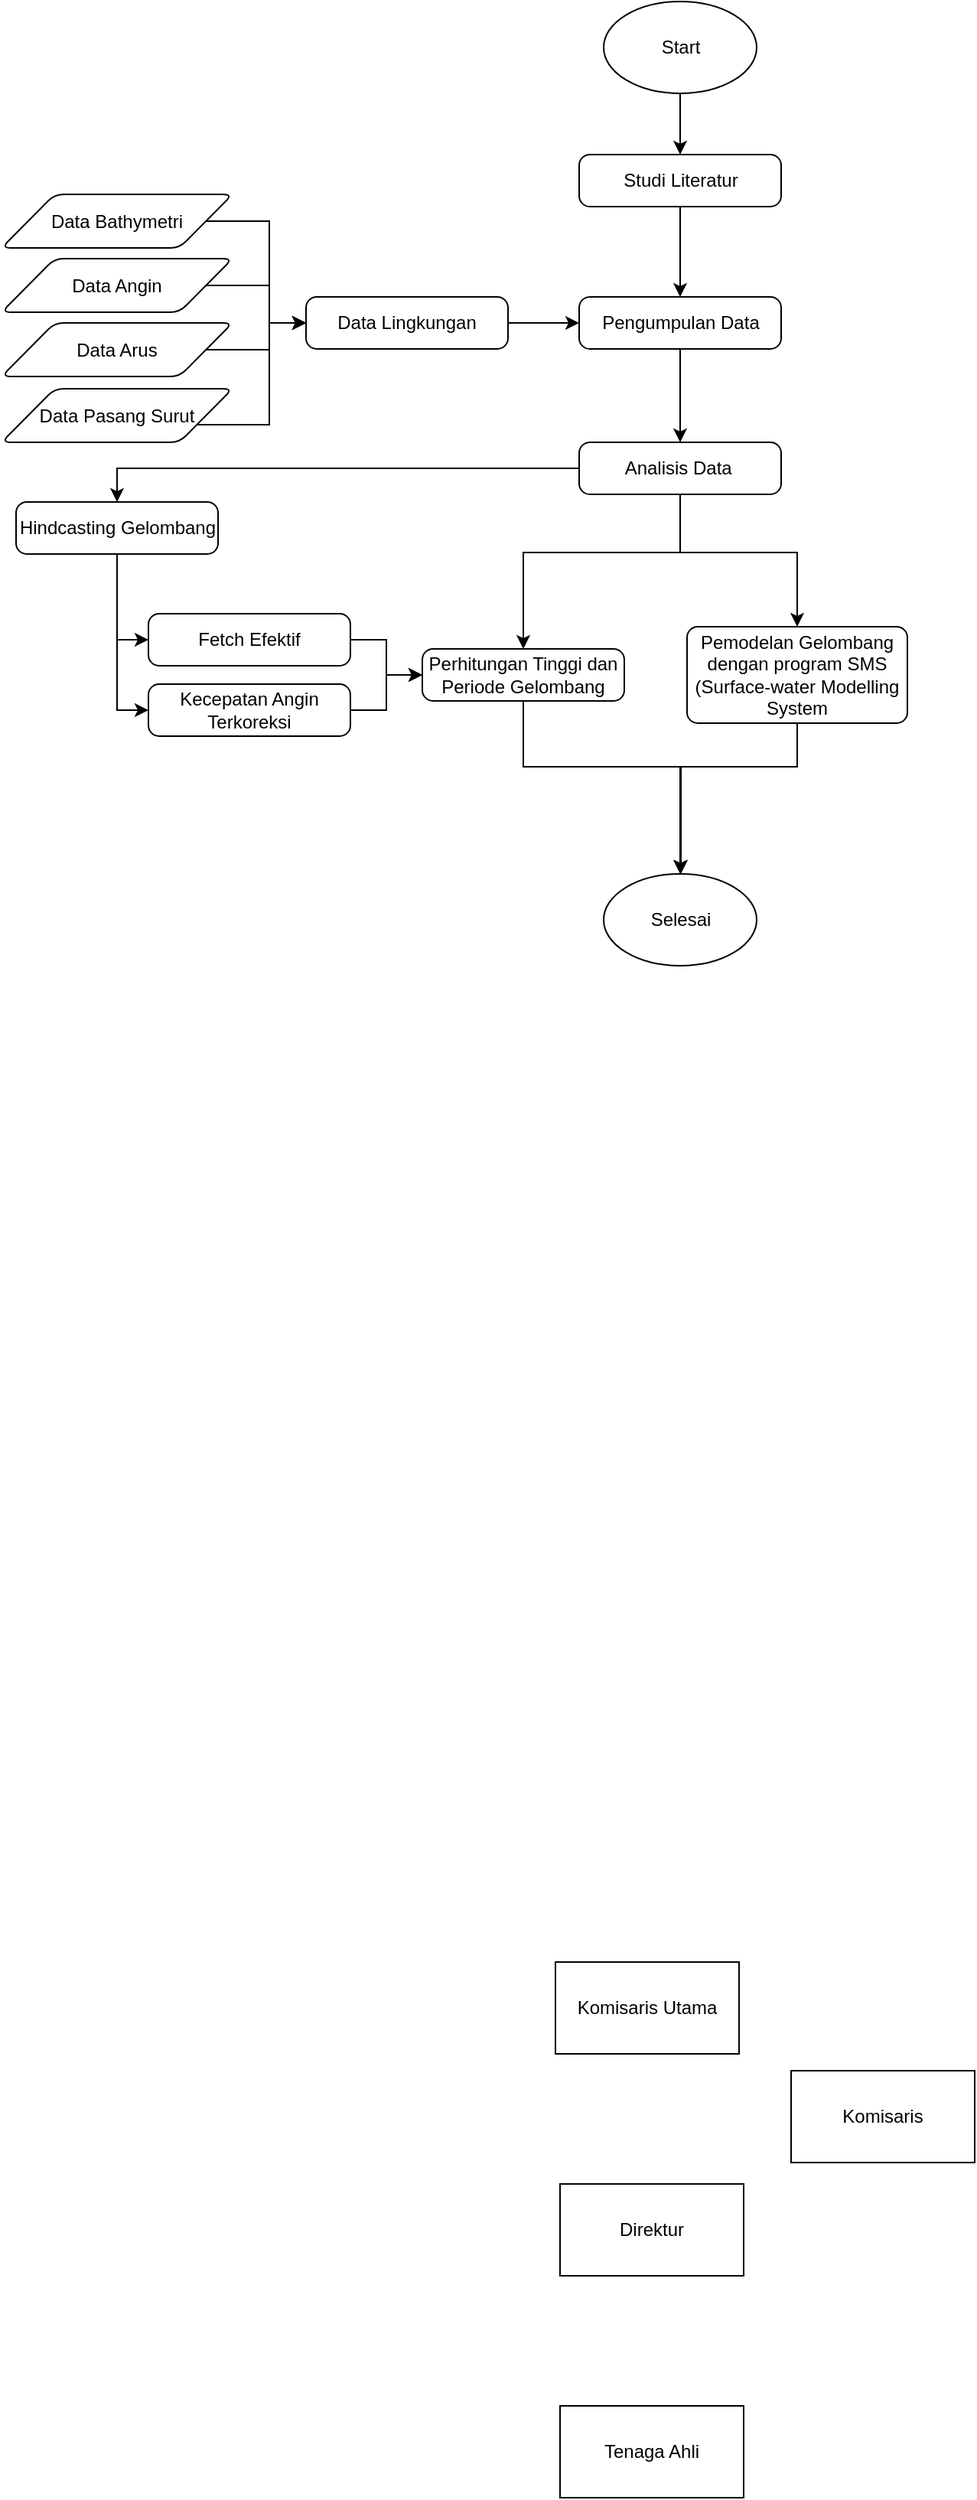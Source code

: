 <mxfile version="20.2.2" type="github">
  <diagram id="V_NutxAQ6Du9BUnQE3WQ" name="Page-1">
    <mxGraphModel dx="700" dy="784" grid="0" gridSize="10" guides="1" tooltips="1" connect="1" arrows="1" fold="1" page="1" pageScale="1" pageWidth="827" pageHeight="1169" math="0" shadow="0">
      <root>
        <mxCell id="0" />
        <mxCell id="1" parent="0" />
        <mxCell id="l8y5G0Drvy17OrBLyzTF-8" style="edgeStyle=orthogonalEdgeStyle;rounded=0;orthogonalLoop=1;jettySize=auto;html=1;exitX=1;exitY=0.5;exitDx=0;exitDy=0;" parent="1" source="l8y5G0Drvy17OrBLyzTF-12" target="l8y5G0Drvy17OrBLyzTF-7" edge="1">
          <mxGeometry relative="1" as="geometry">
            <mxPoint x="369.135" y="310.5" as="sourcePoint" />
          </mxGeometry>
        </mxCell>
        <mxCell id="l8y5G0Drvy17OrBLyzTF-21" style="edgeStyle=orthogonalEdgeStyle;rounded=0;orthogonalLoop=1;jettySize=auto;html=1;exitX=0.5;exitY=1;exitDx=0;exitDy=0;strokeWidth=1;" parent="1" source="l8y5G0Drvy17OrBLyzTF-7" target="l8y5G0Drvy17OrBLyzTF-20" edge="1">
          <mxGeometry relative="1" as="geometry" />
        </mxCell>
        <mxCell id="l8y5G0Drvy17OrBLyzTF-7" value="Pengumpulan Data" style="rounded=1;whiteSpace=wrap;html=1;absoluteArcSize=1;arcSize=14;strokeWidth=1;" parent="1" vertex="1">
          <mxGeometry x="418.5" y="293" width="132" height="34" as="geometry" />
        </mxCell>
        <mxCell id="l8y5G0Drvy17OrBLyzTF-19" style="edgeStyle=orthogonalEdgeStyle;rounded=0;orthogonalLoop=1;jettySize=auto;html=1;exitX=1;exitY=0.5;exitDx=0;exitDy=0;entryX=0;entryY=0.5;entryDx=0;entryDy=0;strokeWidth=1;" parent="1" source="l8y5G0Drvy17OrBLyzTF-9" target="l8y5G0Drvy17OrBLyzTF-12" edge="1">
          <mxGeometry relative="1" as="geometry">
            <mxPoint x="286.5" y="400" as="targetPoint" />
          </mxGeometry>
        </mxCell>
        <mxCell id="l8y5G0Drvy17OrBLyzTF-9" value="Data Bathymetri" style="shape=parallelogram;html=1;strokeWidth=1;perimeter=parallelogramPerimeter;whiteSpace=wrap;rounded=1;arcSize=12;size=0.23;" parent="1" vertex="1">
          <mxGeometry x="41" y="226" width="151" height="35" as="geometry" />
        </mxCell>
        <mxCell id="l8y5G0Drvy17OrBLyzTF-17" style="edgeStyle=orthogonalEdgeStyle;rounded=0;orthogonalLoop=1;jettySize=auto;html=1;exitX=1;exitY=0.5;exitDx=0;exitDy=0;strokeWidth=1;entryX=0;entryY=0.5;entryDx=0;entryDy=0;" parent="1" source="l8y5G0Drvy17OrBLyzTF-10" target="l8y5G0Drvy17OrBLyzTF-12" edge="1">
          <mxGeometry relative="1" as="geometry">
            <mxPoint x="286.5" y="400" as="targetPoint" />
          </mxGeometry>
        </mxCell>
        <mxCell id="l8y5G0Drvy17OrBLyzTF-10" value="Data Angin" style="shape=parallelogram;html=1;strokeWidth=1;perimeter=parallelogramPerimeter;whiteSpace=wrap;rounded=1;arcSize=12;size=0.23;" parent="1" vertex="1">
          <mxGeometry x="41" y="268" width="151" height="35" as="geometry" />
        </mxCell>
        <mxCell id="l8y5G0Drvy17OrBLyzTF-18" style="edgeStyle=orthogonalEdgeStyle;rounded=0;orthogonalLoop=1;jettySize=auto;html=1;exitX=1;exitY=0.5;exitDx=0;exitDy=0;entryX=0;entryY=0.5;entryDx=0;entryDy=0;strokeWidth=1;" parent="1" source="l8y5G0Drvy17OrBLyzTF-11" target="l8y5G0Drvy17OrBLyzTF-12" edge="1">
          <mxGeometry relative="1" as="geometry">
            <mxPoint x="286.5" y="400" as="targetPoint" />
          </mxGeometry>
        </mxCell>
        <mxCell id="l8y5G0Drvy17OrBLyzTF-11" value="Data Arus" style="shape=parallelogram;html=1;strokeWidth=1;perimeter=parallelogramPerimeter;whiteSpace=wrap;rounded=1;arcSize=12;size=0.23;" parent="1" vertex="1">
          <mxGeometry x="41" y="310" width="151" height="35" as="geometry" />
        </mxCell>
        <mxCell id="l8y5G0Drvy17OrBLyzTF-12" value="Data Lingkungan" style="rounded=1;whiteSpace=wrap;html=1;absoluteArcSize=1;arcSize=14;strokeWidth=1;" parent="1" vertex="1">
          <mxGeometry x="240" y="293" width="132" height="34" as="geometry" />
        </mxCell>
        <mxCell id="amQzggC42HQxctF25vab-5" style="edgeStyle=orthogonalEdgeStyle;rounded=0;orthogonalLoop=1;jettySize=auto;html=1;" parent="1" source="l8y5G0Drvy17OrBLyzTF-20" target="l8y5G0Drvy17OrBLyzTF-23" edge="1">
          <mxGeometry relative="1" as="geometry">
            <Array as="points">
              <mxPoint x="485" y="460" />
              <mxPoint x="382" y="460" />
            </Array>
          </mxGeometry>
        </mxCell>
        <mxCell id="ouw-oKs7E2aU4Vy2Mj9D-6" style="edgeStyle=orthogonalEdgeStyle;rounded=0;orthogonalLoop=1;jettySize=auto;html=1;entryX=0.5;entryY=0;entryDx=0;entryDy=0;" parent="1" source="l8y5G0Drvy17OrBLyzTF-20" target="ouw-oKs7E2aU4Vy2Mj9D-1" edge="1">
          <mxGeometry relative="1" as="geometry">
            <Array as="points">
              <mxPoint x="485" y="460" />
              <mxPoint x="561" y="460" />
            </Array>
          </mxGeometry>
        </mxCell>
        <mxCell id="ouw-oKs7E2aU4Vy2Mj9D-8" style="edgeStyle=orthogonalEdgeStyle;rounded=0;orthogonalLoop=1;jettySize=auto;html=1;" parent="1" source="l8y5G0Drvy17OrBLyzTF-20" target="ouw-oKs7E2aU4Vy2Mj9D-7" edge="1">
          <mxGeometry relative="1" as="geometry" />
        </mxCell>
        <mxCell id="l8y5G0Drvy17OrBLyzTF-20" value="Analisis Data&amp;nbsp;" style="rounded=1;whiteSpace=wrap;html=1;absoluteArcSize=1;arcSize=14;strokeWidth=1;" parent="1" vertex="1">
          <mxGeometry x="418.5" y="388" width="132" height="34" as="geometry" />
        </mxCell>
        <mxCell id="ouw-oKs7E2aU4Vy2Mj9D-2" style="edgeStyle=orthogonalEdgeStyle;rounded=0;orthogonalLoop=1;jettySize=auto;html=1;exitX=0.5;exitY=1;exitDx=0;exitDy=0;entryX=0.5;entryY=0;entryDx=0;entryDy=0;entryPerimeter=0;" parent="1" source="l8y5G0Drvy17OrBLyzTF-23" target="amQzggC42HQxctF25vab-15" edge="1">
          <mxGeometry relative="1" as="geometry">
            <mxPoint x="354" y="583" as="targetPoint" />
            <Array as="points">
              <mxPoint x="382" y="600" />
              <mxPoint x="485" y="600" />
            </Array>
          </mxGeometry>
        </mxCell>
        <mxCell id="l8y5G0Drvy17OrBLyzTF-23" value="Perhitungan Tinggi dan Periode Gelombang" style="rounded=1;whiteSpace=wrap;html=1;absoluteArcSize=1;arcSize=14;strokeWidth=1;" parent="1" vertex="1">
          <mxGeometry x="316" y="523" width="132" height="34" as="geometry" />
        </mxCell>
        <mxCell id="ouw-oKs7E2aU4Vy2Mj9D-13" style="edgeStyle=orthogonalEdgeStyle;rounded=0;orthogonalLoop=1;jettySize=auto;html=1;exitX=1;exitY=0.5;exitDx=0;exitDy=0;entryX=0;entryY=0.5;entryDx=0;entryDy=0;" parent="1" source="l8y5G0Drvy17OrBLyzTF-25" target="l8y5G0Drvy17OrBLyzTF-23" edge="1">
          <mxGeometry relative="1" as="geometry" />
        </mxCell>
        <mxCell id="l8y5G0Drvy17OrBLyzTF-25" value="Kecepatan Angin Terkoreksi" style="rounded=1;whiteSpace=wrap;html=1;absoluteArcSize=1;arcSize=14;strokeWidth=1;" parent="1" vertex="1">
          <mxGeometry x="137" y="546" width="132" height="34" as="geometry" />
        </mxCell>
        <mxCell id="amQzggC42HQxctF25vab-11" style="edgeStyle=orthogonalEdgeStyle;rounded=0;orthogonalLoop=1;jettySize=auto;html=1;" parent="1" source="amQzggC42HQxctF25vab-9" target="l8y5G0Drvy17OrBLyzTF-7" edge="1">
          <mxGeometry relative="1" as="geometry" />
        </mxCell>
        <mxCell id="amQzggC42HQxctF25vab-9" value="Studi Literatur" style="rounded=1;whiteSpace=wrap;html=1;absoluteArcSize=1;arcSize=14;strokeWidth=1;" parent="1" vertex="1">
          <mxGeometry x="418.5" y="200" width="132" height="34" as="geometry" />
        </mxCell>
        <mxCell id="amQzggC42HQxctF25vab-12" style="edgeStyle=orthogonalEdgeStyle;rounded=0;orthogonalLoop=1;jettySize=auto;html=1;" parent="1" source="amQzggC42HQxctF25vab-10" target="amQzggC42HQxctF25vab-9" edge="1">
          <mxGeometry relative="1" as="geometry" />
        </mxCell>
        <mxCell id="amQzggC42HQxctF25vab-10" value="Start" style="strokeWidth=1;html=1;shape=mxgraph.flowchart.start_1;whiteSpace=wrap;" parent="1" vertex="1">
          <mxGeometry x="434.5" y="100" width="100" height="60" as="geometry" />
        </mxCell>
        <mxCell id="amQzggC42HQxctF25vab-15" value="Selesai" style="strokeWidth=1;html=1;shape=mxgraph.flowchart.start_1;whiteSpace=wrap;" parent="1" vertex="1">
          <mxGeometry x="434.5" y="670" width="100" height="60" as="geometry" />
        </mxCell>
        <mxCell id="ouw-oKs7E2aU4Vy2Mj9D-3" style="edgeStyle=orthogonalEdgeStyle;rounded=0;orthogonalLoop=1;jettySize=auto;html=1;" parent="1" source="ouw-oKs7E2aU4Vy2Mj9D-1" target="amQzggC42HQxctF25vab-15" edge="1">
          <mxGeometry relative="1" as="geometry">
            <Array as="points">
              <mxPoint x="561" y="600" />
              <mxPoint x="485" y="600" />
            </Array>
          </mxGeometry>
        </mxCell>
        <mxCell id="ouw-oKs7E2aU4Vy2Mj9D-1" value="Pemodelan Gelombang dengan program SMS (Surface-water Modelling System" style="rounded=1;whiteSpace=wrap;html=1;absoluteArcSize=1;arcSize=14;strokeWidth=1;" parent="1" vertex="1">
          <mxGeometry x="489" y="508.5" width="144" height="63" as="geometry" />
        </mxCell>
        <mxCell id="ouw-oKs7E2aU4Vy2Mj9D-5" style="edgeStyle=orthogonalEdgeStyle;rounded=0;orthogonalLoop=1;jettySize=auto;html=1;exitX=1;exitY=0.75;exitDx=0;exitDy=0;entryX=0;entryY=0.5;entryDx=0;entryDy=0;" parent="1" source="ouw-oKs7E2aU4Vy2Mj9D-4" target="l8y5G0Drvy17OrBLyzTF-12" edge="1">
          <mxGeometry relative="1" as="geometry" />
        </mxCell>
        <mxCell id="ouw-oKs7E2aU4Vy2Mj9D-4" value="Data Pasang Surut" style="shape=parallelogram;html=1;strokeWidth=1;perimeter=parallelogramPerimeter;whiteSpace=wrap;rounded=1;arcSize=12;size=0.23;" parent="1" vertex="1">
          <mxGeometry x="41" y="353" width="151" height="35" as="geometry" />
        </mxCell>
        <mxCell id="ouw-oKs7E2aU4Vy2Mj9D-10" style="edgeStyle=orthogonalEdgeStyle;rounded=0;orthogonalLoop=1;jettySize=auto;html=1;exitX=0.5;exitY=1;exitDx=0;exitDy=0;entryX=0;entryY=0.5;entryDx=0;entryDy=0;" parent="1" source="ouw-oKs7E2aU4Vy2Mj9D-7" target="ouw-oKs7E2aU4Vy2Mj9D-9" edge="1">
          <mxGeometry relative="1" as="geometry" />
        </mxCell>
        <mxCell id="ouw-oKs7E2aU4Vy2Mj9D-11" style="edgeStyle=orthogonalEdgeStyle;rounded=0;orthogonalLoop=1;jettySize=auto;html=1;exitX=0.5;exitY=1;exitDx=0;exitDy=0;entryX=0;entryY=0.5;entryDx=0;entryDy=0;" parent="1" source="ouw-oKs7E2aU4Vy2Mj9D-7" target="l8y5G0Drvy17OrBLyzTF-25" edge="1">
          <mxGeometry relative="1" as="geometry" />
        </mxCell>
        <mxCell id="ouw-oKs7E2aU4Vy2Mj9D-7" value="Hindcasting Gelombang" style="rounded=1;whiteSpace=wrap;html=1;absoluteArcSize=1;arcSize=14;strokeWidth=1;" parent="1" vertex="1">
          <mxGeometry x="50.5" y="427" width="132" height="34" as="geometry" />
        </mxCell>
        <mxCell id="ouw-oKs7E2aU4Vy2Mj9D-12" style="edgeStyle=orthogonalEdgeStyle;rounded=0;orthogonalLoop=1;jettySize=auto;html=1;exitX=1;exitY=0.5;exitDx=0;exitDy=0;" parent="1" source="ouw-oKs7E2aU4Vy2Mj9D-9" target="l8y5G0Drvy17OrBLyzTF-23" edge="1">
          <mxGeometry relative="1" as="geometry" />
        </mxCell>
        <mxCell id="ouw-oKs7E2aU4Vy2Mj9D-9" value="Fetch Efektif" style="rounded=1;whiteSpace=wrap;html=1;absoluteArcSize=1;arcSize=14;strokeWidth=1;" parent="1" vertex="1">
          <mxGeometry x="137" y="500" width="132" height="34" as="geometry" />
        </mxCell>
        <mxCell id="Ns7emV4-t7fOYaZ2lw3K-1" value="Direktur" style="rounded=0;whiteSpace=wrap;html=1;" vertex="1" parent="1">
          <mxGeometry x="406" y="1526" width="120" height="60" as="geometry" />
        </mxCell>
        <mxCell id="Ns7emV4-t7fOYaZ2lw3K-2" value="Komisaris Utama" style="rounded=0;whiteSpace=wrap;html=1;" vertex="1" parent="1">
          <mxGeometry x="403" y="1381" width="120" height="60" as="geometry" />
        </mxCell>
        <mxCell id="Ns7emV4-t7fOYaZ2lw3K-3" value="Komisaris" style="rounded=0;whiteSpace=wrap;html=1;" vertex="1" parent="1">
          <mxGeometry x="557" y="1452" width="120" height="60" as="geometry" />
        </mxCell>
        <mxCell id="Ns7emV4-t7fOYaZ2lw3K-4" value="Tenaga Ahli" style="rounded=0;whiteSpace=wrap;html=1;" vertex="1" parent="1">
          <mxGeometry x="406" y="1671" width="120" height="60" as="geometry" />
        </mxCell>
      </root>
    </mxGraphModel>
  </diagram>
</mxfile>
